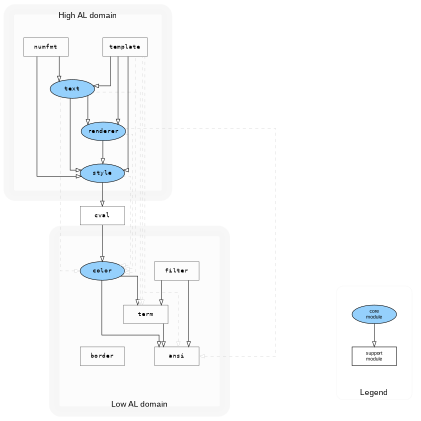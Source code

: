 # placeholders:
#          SIZE=2.8
#    EDGE_COLOR=#101010
#   LABEL_COLOR=#000000
#    CORE_COLOR=#95d0fc

strict digraph G {
    dpi = 150
  # concentrate = true
    rankdir = BT
    #ordering = out
    #TBbalance = min
    #bgcolor=red
    #clusterrank = global
    #compound=true
     ratio=fill
    size="2.8"
    splines = ortho
    outputorder = nodesfirst
    pack = 55
    packmode = array_t4
    nodesep=.8
    ranksep=0.5
    pad = .125
    fontname="Arial"
   # page="2.8"


    style="rounded"
    color="#f0f0f080"

    edge [dir="back"]
    node [
        fontname="monospace"
        style="filled,solid"
        margin="0.0,0.0"
        fontsize=12
        fixedsize=true
        width=1.2
        height=.5
        penwidth=.5
        fillcolor=none
        shape="rect"
    ];

    subgraph mid {

        penwidth=0
        margin=0
        cval[ fillcolor="#FFFFFF80"];
    }

    subgraph cluster_low {
        bgcolor="#fafafa80"
        label="Low AL domain"
        fontsize=16
        labelloc="t"
        labeljust="c"

        penwidth=20
        margin=50

        node [group="low" ]

        {
            node[penwidth=1 fillcolor="#95d0fc" fontcolor="#000000"   shape="ellipse"];
            color
        }
        {
            ansi
            border
            filter
            term

        }
    }
    subgraph cluster_high {
        bgcolor="#fafafa80"
        labelloc="b"
        labeljust="c"
        label="High AL domain"
        fontsize=16
        penwidth=20
        margin=20

        node [group="high"]
        {
            node[ penwidth=1 fillcolor="#95d0fc"  fontcolor="#000000"     shape="ellipse"];
            renderer
            style
            text
        }

        numfmt
        template
    }

    edge [
        color="#101010"
        fillcolor=white
    ];

    {
        edge[
            penwidth=.5 color=gray weight=1 minlen=1 style=dashed
            #ltail=cluster_low
        ]
        ansi -> renderer
        color -> renderer
        color -> style
        ansi -> template
        color -> template
        term -> template
        color -> text
        term -> text
    }
    {
        edge[penwidth=1 ]
        ansi -> color
        term -> color
        color -> cval[weight=50 minlen=1]
        ansi -> filter
        term -> filter
        style -> numfmt
        text -> numfmt
        style -> renderer
        cval -> style[weight=50 minlen=1]
        renderer -> template
        text -> template
        style -> template
        ansi -> term
        renderer -> text
        style -> text
    }
    subgraph cluster_legend {
        margin=30
        label="Legend"
        fontsize=16
        labelloc="t"
        labeljust="c"
        penwidth=1
        node [margin=.3 fontsize=10 fontname="Arial"]
        core[ penwidth=1 fillcolor="#95d0fc" fontcolor="#000000"   shape="ellipse" label="core\nmodule"];
        support[ label="support\nmodule" penwidth=1 ];
        support -> core
    }
}
